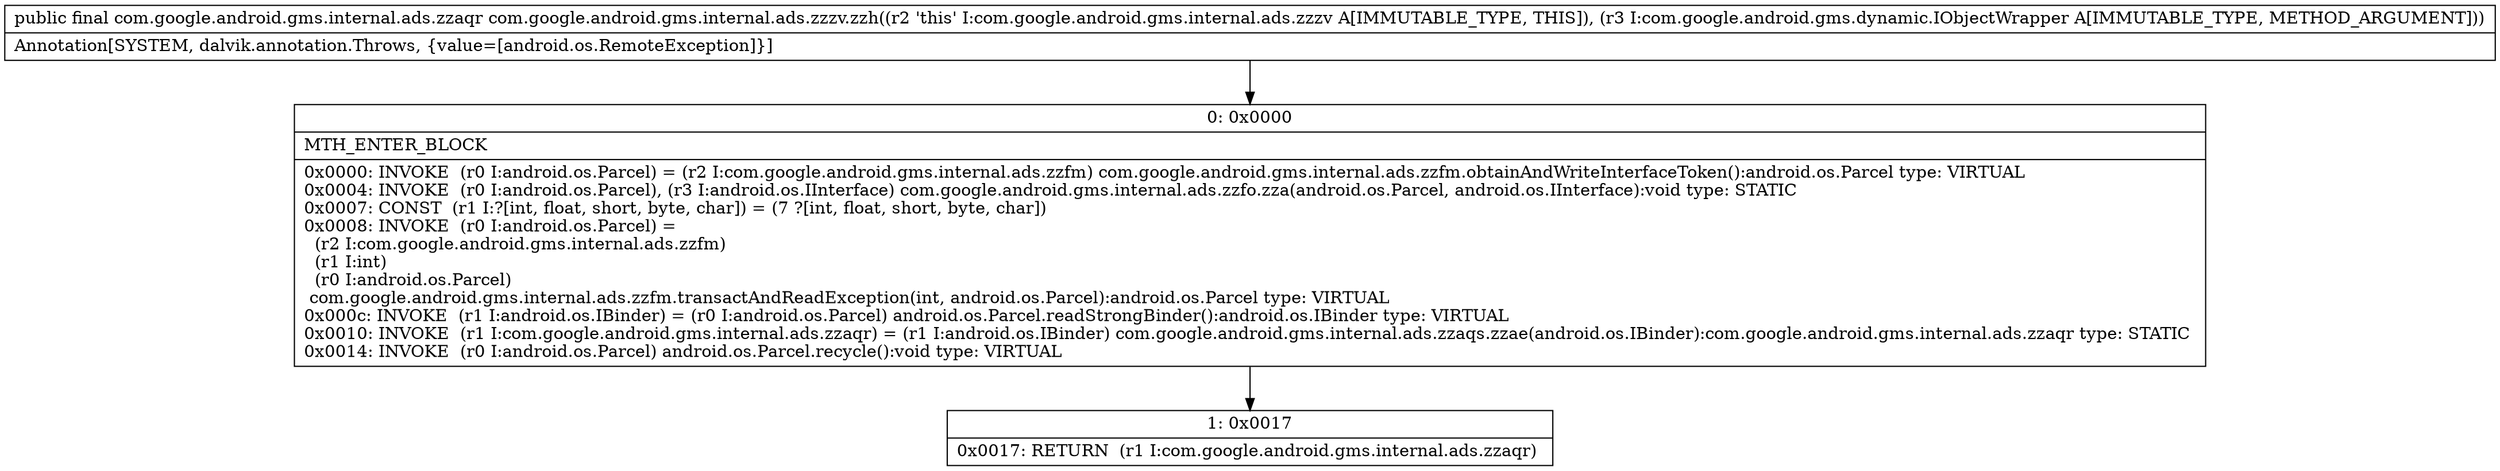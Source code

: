 digraph "CFG forcom.google.android.gms.internal.ads.zzzv.zzh(Lcom\/google\/android\/gms\/dynamic\/IObjectWrapper;)Lcom\/google\/android\/gms\/internal\/ads\/zzaqr;" {
Node_0 [shape=record,label="{0\:\ 0x0000|MTH_ENTER_BLOCK\l|0x0000: INVOKE  (r0 I:android.os.Parcel) = (r2 I:com.google.android.gms.internal.ads.zzfm) com.google.android.gms.internal.ads.zzfm.obtainAndWriteInterfaceToken():android.os.Parcel type: VIRTUAL \l0x0004: INVOKE  (r0 I:android.os.Parcel), (r3 I:android.os.IInterface) com.google.android.gms.internal.ads.zzfo.zza(android.os.Parcel, android.os.IInterface):void type: STATIC \l0x0007: CONST  (r1 I:?[int, float, short, byte, char]) = (7 ?[int, float, short, byte, char]) \l0x0008: INVOKE  (r0 I:android.os.Parcel) = \l  (r2 I:com.google.android.gms.internal.ads.zzfm)\l  (r1 I:int)\l  (r0 I:android.os.Parcel)\l com.google.android.gms.internal.ads.zzfm.transactAndReadException(int, android.os.Parcel):android.os.Parcel type: VIRTUAL \l0x000c: INVOKE  (r1 I:android.os.IBinder) = (r0 I:android.os.Parcel) android.os.Parcel.readStrongBinder():android.os.IBinder type: VIRTUAL \l0x0010: INVOKE  (r1 I:com.google.android.gms.internal.ads.zzaqr) = (r1 I:android.os.IBinder) com.google.android.gms.internal.ads.zzaqs.zzae(android.os.IBinder):com.google.android.gms.internal.ads.zzaqr type: STATIC \l0x0014: INVOKE  (r0 I:android.os.Parcel) android.os.Parcel.recycle():void type: VIRTUAL \l}"];
Node_1 [shape=record,label="{1\:\ 0x0017|0x0017: RETURN  (r1 I:com.google.android.gms.internal.ads.zzaqr) \l}"];
MethodNode[shape=record,label="{public final com.google.android.gms.internal.ads.zzaqr com.google.android.gms.internal.ads.zzzv.zzh((r2 'this' I:com.google.android.gms.internal.ads.zzzv A[IMMUTABLE_TYPE, THIS]), (r3 I:com.google.android.gms.dynamic.IObjectWrapper A[IMMUTABLE_TYPE, METHOD_ARGUMENT]))  | Annotation[SYSTEM, dalvik.annotation.Throws, \{value=[android.os.RemoteException]\}]\l}"];
MethodNode -> Node_0;
Node_0 -> Node_1;
}

